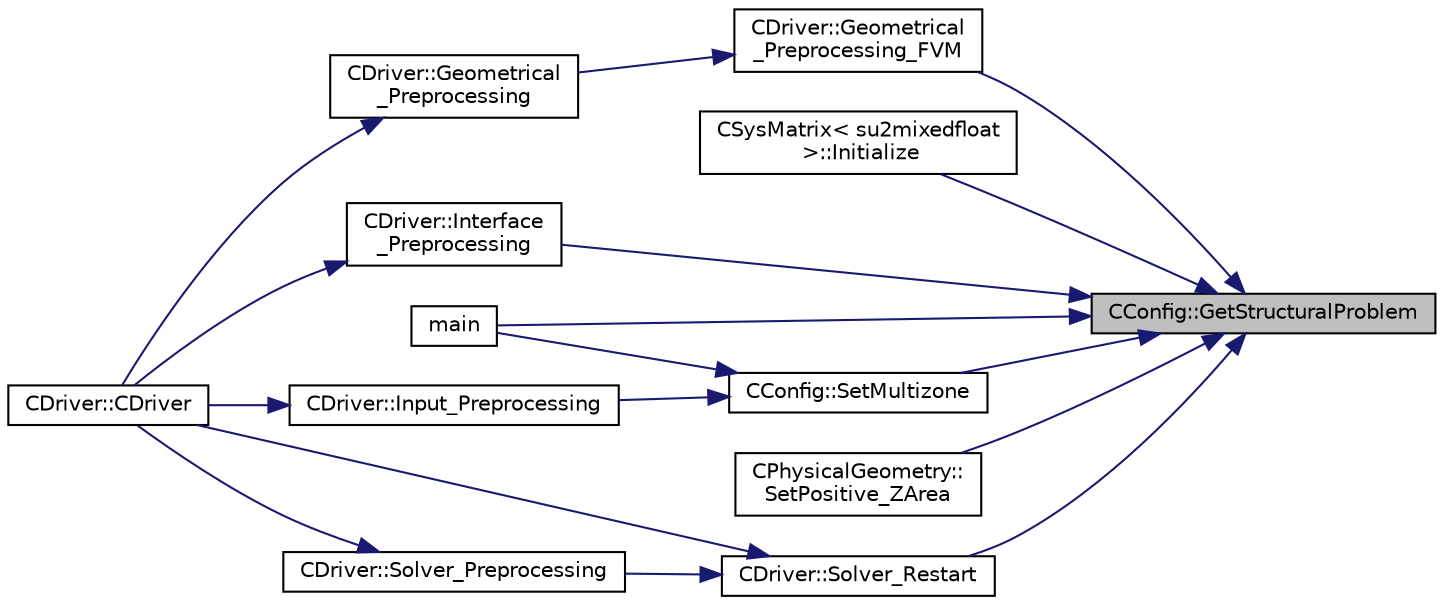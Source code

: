 digraph "CConfig::GetStructuralProblem"
{
 // LATEX_PDF_SIZE
  edge [fontname="Helvetica",fontsize="10",labelfontname="Helvetica",labelfontsize="10"];
  node [fontname="Helvetica",fontsize="10",shape=record];
  rankdir="RL";
  Node1 [label="CConfig::GetStructuralProblem",height=0.2,width=0.4,color="black", fillcolor="grey75", style="filled", fontcolor="black",tooltip="Return true if a structural solver is in use."];
  Node1 -> Node2 [dir="back",color="midnightblue",fontsize="10",style="solid",fontname="Helvetica"];
  Node2 [label="CDriver::Geometrical\l_Preprocessing_FVM",height=0.2,width=0.4,color="black", fillcolor="white", style="filled",URL="$classCDriver.html#a2007d2233a2d935a90140499ec4822a4",tooltip="Geometrical_Preprocessing_FVM."];
  Node2 -> Node3 [dir="back",color="midnightblue",fontsize="10",style="solid",fontname="Helvetica"];
  Node3 [label="CDriver::Geometrical\l_Preprocessing",height=0.2,width=0.4,color="black", fillcolor="white", style="filled",URL="$classCDriver.html#ad3d55fa299acdb779a7772bcee249004",tooltip="Construction of the edge-based data structure and the multigrid structure."];
  Node3 -> Node4 [dir="back",color="midnightblue",fontsize="10",style="solid",fontname="Helvetica"];
  Node4 [label="CDriver::CDriver",height=0.2,width=0.4,color="black", fillcolor="white", style="filled",URL="$classCDriver.html#a3fca4a013a6efa9bbb38fe78a86b5f3d",tooltip="Constructor of the class."];
  Node1 -> Node5 [dir="back",color="midnightblue",fontsize="10",style="solid",fontname="Helvetica"];
  Node5 [label="CSysMatrix\< su2mixedfloat\l \>::Initialize",height=0.2,width=0.4,color="black", fillcolor="white", style="filled",URL="$classCSysMatrix.html#ae17220ac30c2abcc7fdd3c5dc8f04571",tooltip="Initializes the sparse matrix."];
  Node1 -> Node6 [dir="back",color="midnightblue",fontsize="10",style="solid",fontname="Helvetica"];
  Node6 [label="CDriver::Interface\l_Preprocessing",height=0.2,width=0.4,color="black", fillcolor="white", style="filled",URL="$classCDriver.html#a74138756d98d4539f255997dbfbf378f",tooltip="Definition and allocation of all interface classes."];
  Node6 -> Node4 [dir="back",color="midnightblue",fontsize="10",style="solid",fontname="Helvetica"];
  Node1 -> Node7 [dir="back",color="midnightblue",fontsize="10",style="solid",fontname="Helvetica"];
  Node7 [label="main",height=0.2,width=0.4,color="black", fillcolor="white", style="filled",URL="$SU2__DEF_8cpp.html#a0ddf1224851353fc92bfbff6f499fa97",tooltip=" "];
  Node1 -> Node8 [dir="back",color="midnightblue",fontsize="10",style="solid",fontname="Helvetica"];
  Node8 [label="CConfig::SetMultizone",height=0.2,width=0.4,color="black", fillcolor="white", style="filled",URL="$classCConfig.html#acd89f93bfce0d43b33d22d7e3ea9e2c9",tooltip="Set multizone properties."];
  Node8 -> Node9 [dir="back",color="midnightblue",fontsize="10",style="solid",fontname="Helvetica"];
  Node9 [label="CDriver::Input_Preprocessing",height=0.2,width=0.4,color="black", fillcolor="white", style="filled",URL="$classCDriver.html#a8310a8cc3f5bd3d2bb70340b44000562",tooltip="Read in the config and mesh files."];
  Node9 -> Node4 [dir="back",color="midnightblue",fontsize="10",style="solid",fontname="Helvetica"];
  Node8 -> Node7 [dir="back",color="midnightblue",fontsize="10",style="solid",fontname="Helvetica"];
  Node1 -> Node10 [dir="back",color="midnightblue",fontsize="10",style="solid",fontname="Helvetica"];
  Node10 [label="CPhysicalGeometry::\lSetPositive_ZArea",height=0.2,width=0.4,color="black", fillcolor="white", style="filled",URL="$classCPhysicalGeometry.html#a9c3acdee10579102b039ffe93498cc2b",tooltip="Compute surface area (positive z-direction) for force coefficient non-dimensionalization."];
  Node1 -> Node11 [dir="back",color="midnightblue",fontsize="10",style="solid",fontname="Helvetica"];
  Node11 [label="CDriver::Solver_Restart",height=0.2,width=0.4,color="black", fillcolor="white", style="filled",URL="$classCDriver.html#aa80035d9abc789c07b30280d2435dcf6",tooltip="Restart of the solvers from the restart files."];
  Node11 -> Node4 [dir="back",color="midnightblue",fontsize="10",style="solid",fontname="Helvetica"];
  Node11 -> Node12 [dir="back",color="midnightblue",fontsize="10",style="solid",fontname="Helvetica"];
  Node12 [label="CDriver::Solver_Preprocessing",height=0.2,width=0.4,color="black", fillcolor="white", style="filled",URL="$classCDriver.html#add15058928d0b7462a7b8257417d0914",tooltip="Definition and allocation of all solution classes."];
  Node12 -> Node4 [dir="back",color="midnightblue",fontsize="10",style="solid",fontname="Helvetica"];
}
